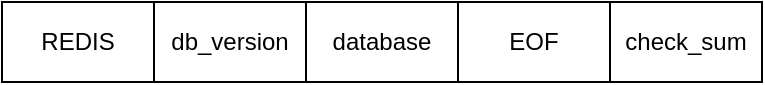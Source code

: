 <mxfile version="14.7.7" type="github">
  <diagram id="35WCWhEe1TvRER2FrwXf" name="Page-1">
    <mxGraphModel dx="946" dy="534" grid="1" gridSize="10" guides="1" tooltips="1" connect="1" arrows="1" fold="1" page="1" pageScale="1" pageWidth="827" pageHeight="1169" math="0" shadow="0">
      <root>
        <mxCell id="0" />
        <mxCell id="1" parent="0" />
        <mxCell id="8RP36h_0DrpjN8Of1Wg5-1" value="" style="shape=table;startSize=0;container=1;collapsible=0;childLayout=tableLayout;" vertex="1" parent="1">
          <mxGeometry x="180" y="260" width="380" height="40" as="geometry" />
        </mxCell>
        <mxCell id="8RP36h_0DrpjN8Of1Wg5-2" value="" style="shape=partialRectangle;collapsible=0;dropTarget=0;pointerEvents=0;fillColor=none;top=0;left=0;bottom=0;right=0;points=[[0,0.5],[1,0.5]];portConstraint=eastwest;" vertex="1" parent="8RP36h_0DrpjN8Of1Wg5-1">
          <mxGeometry width="380" height="40" as="geometry" />
        </mxCell>
        <mxCell id="8RP36h_0DrpjN8Of1Wg5-3" value="REDIS" style="shape=partialRectangle;html=1;whiteSpace=wrap;connectable=0;overflow=hidden;fillColor=none;top=0;left=0;bottom=0;right=0;" vertex="1" parent="8RP36h_0DrpjN8Of1Wg5-2">
          <mxGeometry width="76" height="40" as="geometry" />
        </mxCell>
        <mxCell id="8RP36h_0DrpjN8Of1Wg5-4" value="db_version" style="shape=partialRectangle;html=1;whiteSpace=wrap;connectable=0;overflow=hidden;fillColor=none;top=0;left=0;bottom=0;right=0;" vertex="1" parent="8RP36h_0DrpjN8Of1Wg5-2">
          <mxGeometry x="76" width="76" height="40" as="geometry" />
        </mxCell>
        <mxCell id="8RP36h_0DrpjN8Of1Wg5-5" value="database" style="shape=partialRectangle;html=1;whiteSpace=wrap;connectable=0;overflow=hidden;fillColor=none;top=0;left=0;bottom=0;right=0;" vertex="1" parent="8RP36h_0DrpjN8Of1Wg5-2">
          <mxGeometry x="152" width="76" height="40" as="geometry" />
        </mxCell>
        <mxCell id="8RP36h_0DrpjN8Of1Wg5-6" value="EOF" style="shape=partialRectangle;html=1;whiteSpace=wrap;connectable=0;overflow=hidden;fillColor=none;top=0;left=0;bottom=0;right=0;" vertex="1" parent="8RP36h_0DrpjN8Of1Wg5-2">
          <mxGeometry x="228" width="76" height="40" as="geometry" />
        </mxCell>
        <mxCell id="8RP36h_0DrpjN8Of1Wg5-7" value="check_sum" style="shape=partialRectangle;html=1;whiteSpace=wrap;connectable=0;overflow=hidden;fillColor=none;top=0;left=0;bottom=0;right=0;" vertex="1" parent="8RP36h_0DrpjN8Of1Wg5-2">
          <mxGeometry x="304" width="76" height="40" as="geometry" />
        </mxCell>
      </root>
    </mxGraphModel>
  </diagram>
</mxfile>
